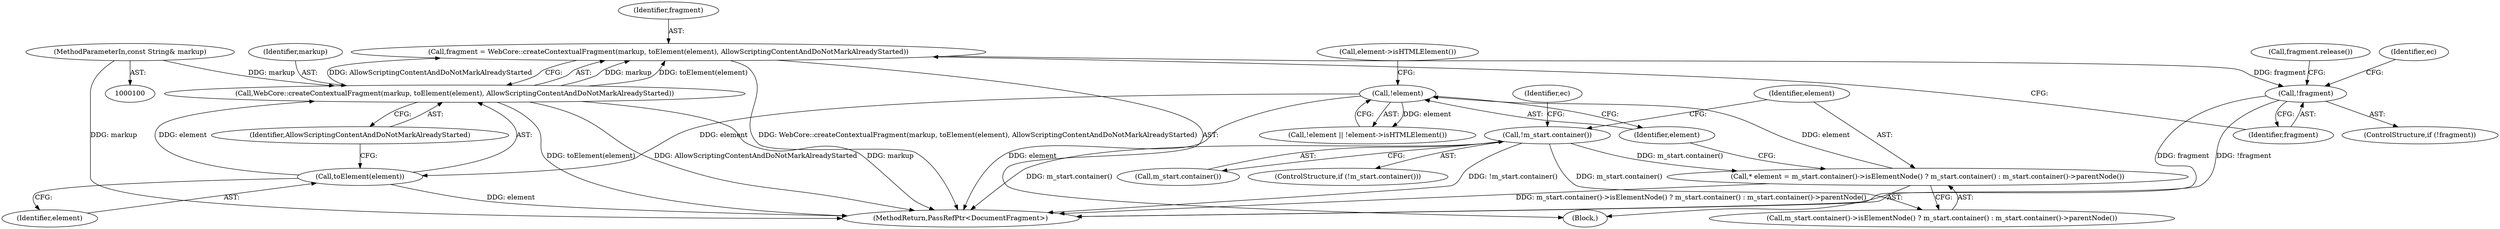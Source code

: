 digraph "0_Chrome_73edae623529f04c668268de49d00324b96166a2@API" {
"1000133" [label="(Call,fragment = WebCore::createContextualFragment(markup, toElement(element), AllowScriptingContentAndDoNotMarkAlreadyStarted))"];
"1000135" [label="(Call,WebCore::createContextualFragment(markup, toElement(element), AllowScriptingContentAndDoNotMarkAlreadyStarted))"];
"1000101" [label="(MethodParameterIn,const String& markup)"];
"1000137" [label="(Call,toElement(element))"];
"1000122" [label="(Call,!element)"];
"1000114" [label="(Call,* element = m_start.container()->isElementNode() ? m_start.container() : m_start.container()->parentNode())"];
"1000105" [label="(Call,!m_start.container())"];
"1000141" [label="(Call,!fragment)"];
"1000116" [label="(Call,m_start.container()->isElementNode() ? m_start.container() : m_start.container()->parentNode())"];
"1000105" [label="(Call,!m_start.container())"];
"1000114" [label="(Call,* element = m_start.container()->isElementNode() ? m_start.container() : m_start.container()->parentNode())"];
"1000141" [label="(Call,!fragment)"];
"1000138" [label="(Identifier,element)"];
"1000142" [label="(Identifier,fragment)"];
"1000106" [label="(Call,m_start.container())"];
"1000134" [label="(Identifier,fragment)"];
"1000125" [label="(Call,element->isHTMLElement())"];
"1000140" [label="(ControlStructure,if (!fragment))"];
"1000151" [label="(MethodReturn,PassRefPtr<DocumentFragment>)"];
"1000133" [label="(Call,fragment = WebCore::createContextualFragment(markup, toElement(element), AllowScriptingContentAndDoNotMarkAlreadyStarted))"];
"1000150" [label="(Call,fragment.release())"];
"1000135" [label="(Call,WebCore::createContextualFragment(markup, toElement(element), AllowScriptingContentAndDoNotMarkAlreadyStarted))"];
"1000101" [label="(MethodParameterIn,const String& markup)"];
"1000122" [label="(Call,!element)"];
"1000123" [label="(Identifier,element)"];
"1000145" [label="(Identifier,ec)"];
"1000109" [label="(Identifier,ec)"];
"1000104" [label="(ControlStructure,if (!m_start.container()))"];
"1000115" [label="(Identifier,element)"];
"1000103" [label="(Block,)"];
"1000139" [label="(Identifier,AllowScriptingContentAndDoNotMarkAlreadyStarted)"];
"1000121" [label="(Call,!element || !element->isHTMLElement())"];
"1000137" [label="(Call,toElement(element))"];
"1000136" [label="(Identifier,markup)"];
"1000133" -> "1000103"  [label="AST: "];
"1000133" -> "1000135"  [label="CFG: "];
"1000134" -> "1000133"  [label="AST: "];
"1000135" -> "1000133"  [label="AST: "];
"1000142" -> "1000133"  [label="CFG: "];
"1000133" -> "1000151"  [label="DDG: WebCore::createContextualFragment(markup, toElement(element), AllowScriptingContentAndDoNotMarkAlreadyStarted)"];
"1000135" -> "1000133"  [label="DDG: markup"];
"1000135" -> "1000133"  [label="DDG: toElement(element)"];
"1000135" -> "1000133"  [label="DDG: AllowScriptingContentAndDoNotMarkAlreadyStarted"];
"1000133" -> "1000141"  [label="DDG: fragment"];
"1000135" -> "1000139"  [label="CFG: "];
"1000136" -> "1000135"  [label="AST: "];
"1000137" -> "1000135"  [label="AST: "];
"1000139" -> "1000135"  [label="AST: "];
"1000135" -> "1000151"  [label="DDG: AllowScriptingContentAndDoNotMarkAlreadyStarted"];
"1000135" -> "1000151"  [label="DDG: markup"];
"1000135" -> "1000151"  [label="DDG: toElement(element)"];
"1000101" -> "1000135"  [label="DDG: markup"];
"1000137" -> "1000135"  [label="DDG: element"];
"1000101" -> "1000100"  [label="AST: "];
"1000101" -> "1000151"  [label="DDG: markup"];
"1000137" -> "1000138"  [label="CFG: "];
"1000138" -> "1000137"  [label="AST: "];
"1000139" -> "1000137"  [label="CFG: "];
"1000137" -> "1000151"  [label="DDG: element"];
"1000122" -> "1000137"  [label="DDG: element"];
"1000122" -> "1000121"  [label="AST: "];
"1000122" -> "1000123"  [label="CFG: "];
"1000123" -> "1000122"  [label="AST: "];
"1000125" -> "1000122"  [label="CFG: "];
"1000121" -> "1000122"  [label="CFG: "];
"1000122" -> "1000151"  [label="DDG: element"];
"1000122" -> "1000121"  [label="DDG: element"];
"1000114" -> "1000122"  [label="DDG: element"];
"1000114" -> "1000103"  [label="AST: "];
"1000114" -> "1000116"  [label="CFG: "];
"1000115" -> "1000114"  [label="AST: "];
"1000116" -> "1000114"  [label="AST: "];
"1000123" -> "1000114"  [label="CFG: "];
"1000114" -> "1000151"  [label="DDG: m_start.container()->isElementNode() ? m_start.container() : m_start.container()->parentNode()"];
"1000105" -> "1000114"  [label="DDG: m_start.container()"];
"1000105" -> "1000104"  [label="AST: "];
"1000105" -> "1000106"  [label="CFG: "];
"1000106" -> "1000105"  [label="AST: "];
"1000109" -> "1000105"  [label="CFG: "];
"1000115" -> "1000105"  [label="CFG: "];
"1000105" -> "1000151"  [label="DDG: !m_start.container()"];
"1000105" -> "1000151"  [label="DDG: m_start.container()"];
"1000105" -> "1000116"  [label="DDG: m_start.container()"];
"1000141" -> "1000140"  [label="AST: "];
"1000141" -> "1000142"  [label="CFG: "];
"1000142" -> "1000141"  [label="AST: "];
"1000145" -> "1000141"  [label="CFG: "];
"1000150" -> "1000141"  [label="CFG: "];
"1000141" -> "1000151"  [label="DDG: fragment"];
"1000141" -> "1000151"  [label="DDG: !fragment"];
}
